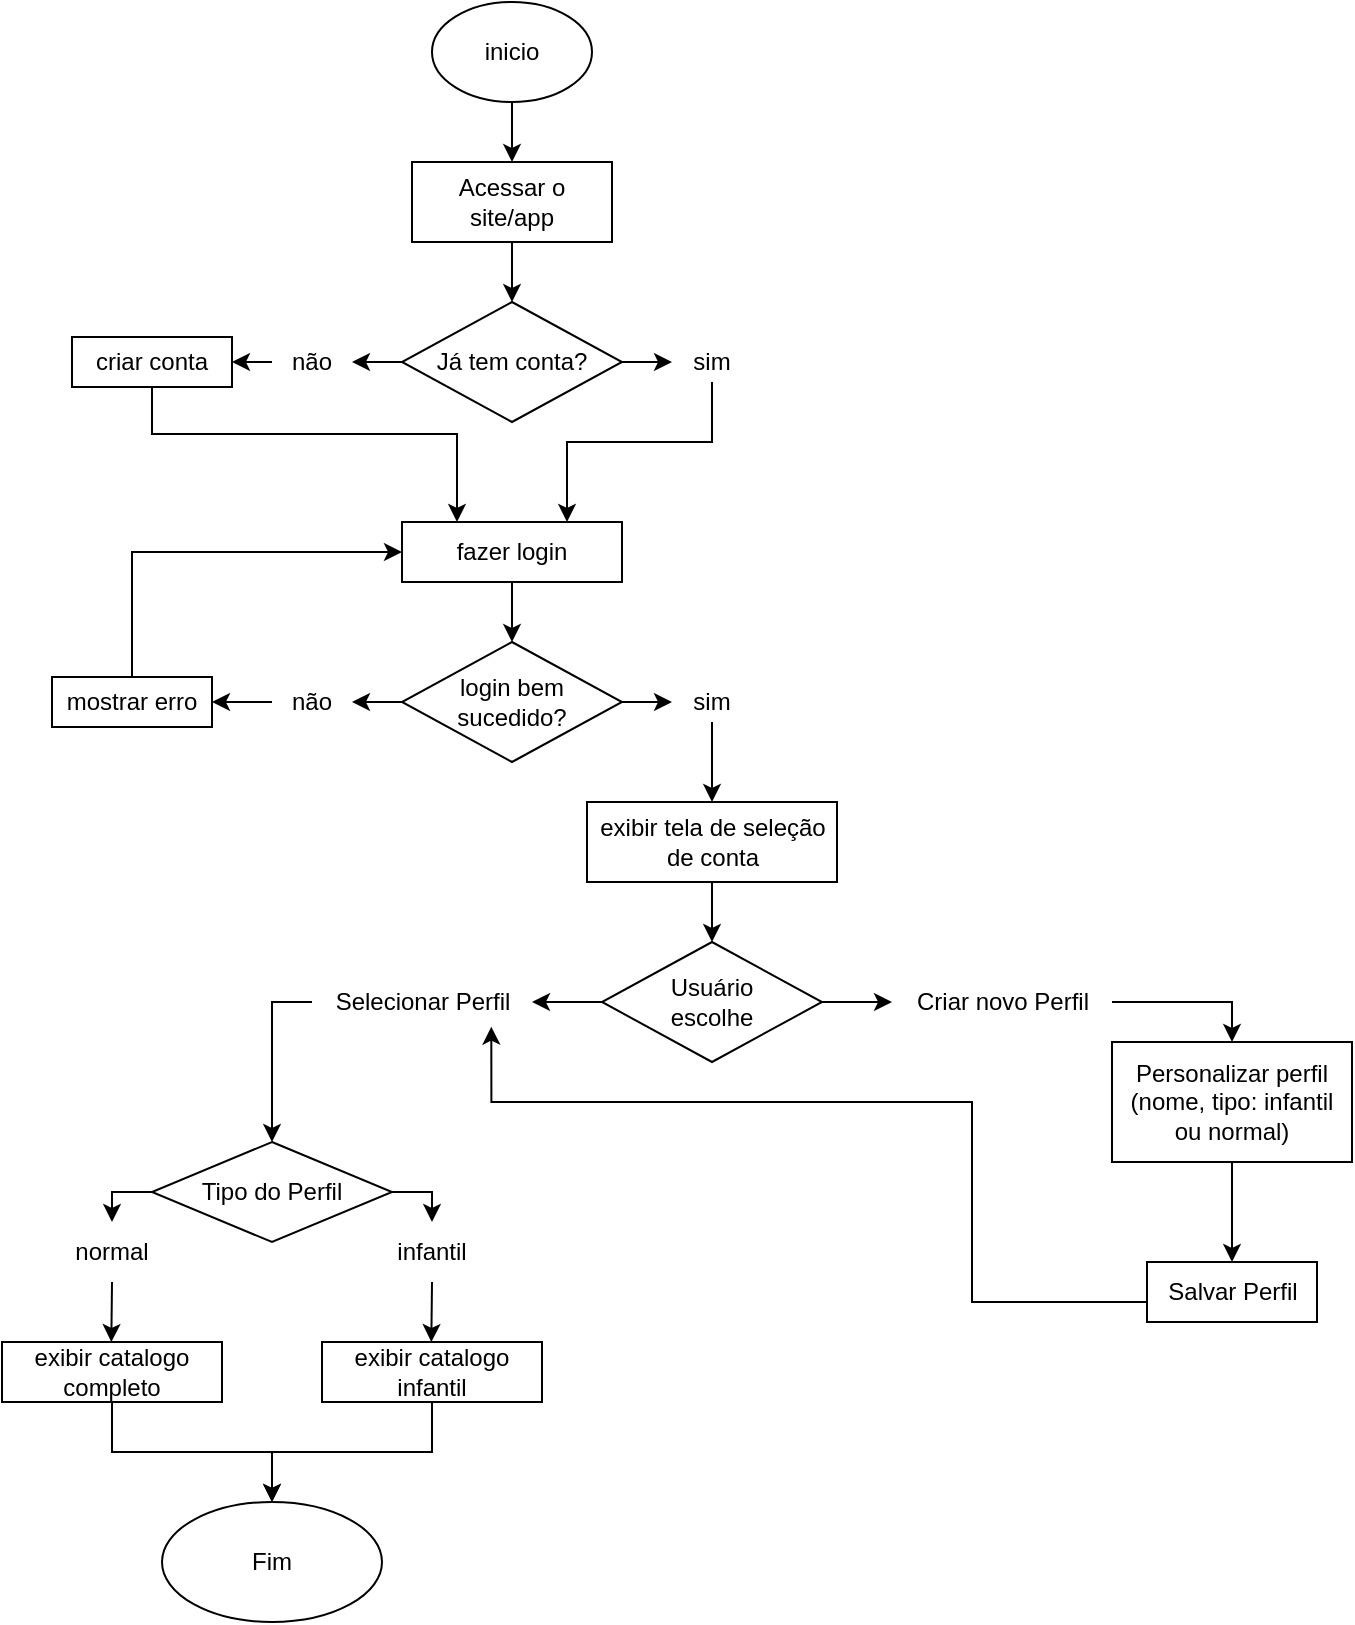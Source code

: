 <mxfile version="26.2.14">
  <diagram name="Página-1" id="O2-HYL0ArtMG39jxVnZ6">
    <mxGraphModel dx="872" dy="439" grid="1" gridSize="10" guides="1" tooltips="1" connect="1" arrows="1" fold="1" page="1" pageScale="1" pageWidth="827" pageHeight="1169" math="0" shadow="0">
      <root>
        <mxCell id="0" />
        <mxCell id="1" parent="0" />
        <mxCell id="yLvsmtK8ATG3TMYIrcy--1" value="" style="group" parent="1" vertex="1" connectable="0">
          <mxGeometry x="60" y="70" width="675" height="810" as="geometry" />
        </mxCell>
        <mxCell id="yLvsmtK8ATG3TMYIrcy--2" value="" style="edgeStyle=orthogonalEdgeStyle;rounded=0;orthogonalLoop=1;jettySize=auto;html=1;" parent="yLvsmtK8ATG3TMYIrcy--1" source="yLvsmtK8ATG3TMYIrcy--3" edge="1">
          <mxGeometry relative="1" as="geometry">
            <mxPoint x="255" y="80" as="targetPoint" />
          </mxGeometry>
        </mxCell>
        <mxCell id="yLvsmtK8ATG3TMYIrcy--3" value="inicio" style="ellipse;whiteSpace=wrap;html=1;" parent="yLvsmtK8ATG3TMYIrcy--1" vertex="1">
          <mxGeometry x="215" width="80" height="50" as="geometry" />
        </mxCell>
        <mxCell id="yLvsmtK8ATG3TMYIrcy--4" style="edgeStyle=orthogonalEdgeStyle;rounded=0;orthogonalLoop=1;jettySize=auto;html=1;" parent="yLvsmtK8ATG3TMYIrcy--1" source="yLvsmtK8ATG3TMYIrcy--5" target="yLvsmtK8ATG3TMYIrcy--8" edge="1">
          <mxGeometry relative="1" as="geometry">
            <mxPoint x="255" y="150" as="targetPoint" />
          </mxGeometry>
        </mxCell>
        <mxCell id="yLvsmtK8ATG3TMYIrcy--5" value="Acessar o site/app" style="whiteSpace=wrap;html=1;" parent="yLvsmtK8ATG3TMYIrcy--1" vertex="1">
          <mxGeometry x="205" y="80" width="100" height="40" as="geometry" />
        </mxCell>
        <mxCell id="yLvsmtK8ATG3TMYIrcy--6" style="edgeStyle=orthogonalEdgeStyle;rounded=0;orthogonalLoop=1;jettySize=auto;html=1;exitX=0;exitY=0.5;exitDx=0;exitDy=0;" parent="yLvsmtK8ATG3TMYIrcy--1" source="yLvsmtK8ATG3TMYIrcy--8" edge="1">
          <mxGeometry relative="1" as="geometry">
            <mxPoint x="175" y="180" as="targetPoint" />
            <Array as="points">
              <mxPoint x="175" y="180" />
            </Array>
          </mxGeometry>
        </mxCell>
        <mxCell id="yLvsmtK8ATG3TMYIrcy--7" style="edgeStyle=orthogonalEdgeStyle;rounded=0;orthogonalLoop=1;jettySize=auto;html=1;exitX=1;exitY=0.5;exitDx=0;exitDy=0;" parent="yLvsmtK8ATG3TMYIrcy--1" source="yLvsmtK8ATG3TMYIrcy--8" edge="1">
          <mxGeometry relative="1" as="geometry">
            <mxPoint x="335" y="180" as="targetPoint" />
          </mxGeometry>
        </mxCell>
        <mxCell id="yLvsmtK8ATG3TMYIrcy--8" value="Já tem conta?" style="rhombus;whiteSpace=wrap;html=1;" parent="yLvsmtK8ATG3TMYIrcy--1" vertex="1">
          <mxGeometry x="200" y="150" width="110" height="60" as="geometry" />
        </mxCell>
        <mxCell id="yLvsmtK8ATG3TMYIrcy--9" style="edgeStyle=orthogonalEdgeStyle;rounded=0;orthogonalLoop=1;jettySize=auto;html=1;entryX=0.75;entryY=0;entryDx=0;entryDy=0;" parent="yLvsmtK8ATG3TMYIrcy--1" source="yLvsmtK8ATG3TMYIrcy--10" target="yLvsmtK8ATG3TMYIrcy--16" edge="1">
          <mxGeometry relative="1" as="geometry">
            <mxPoint x="285" y="220" as="targetPoint" />
            <Array as="points">
              <mxPoint x="355" y="220" />
              <mxPoint x="283" y="220" />
            </Array>
          </mxGeometry>
        </mxCell>
        <mxCell id="yLvsmtK8ATG3TMYIrcy--10" value="sim" style="text;strokeColor=none;align=center;fillColor=none;html=1;verticalAlign=middle;whiteSpace=wrap;rounded=0;" parent="yLvsmtK8ATG3TMYIrcy--1" vertex="1">
          <mxGeometry x="335" y="170" width="40" height="20" as="geometry" />
        </mxCell>
        <mxCell id="yLvsmtK8ATG3TMYIrcy--11" style="edgeStyle=orthogonalEdgeStyle;rounded=0;orthogonalLoop=1;jettySize=auto;html=1;" parent="yLvsmtK8ATG3TMYIrcy--1" source="yLvsmtK8ATG3TMYIrcy--12" edge="1">
          <mxGeometry relative="1" as="geometry">
            <mxPoint x="115" y="180" as="targetPoint" />
          </mxGeometry>
        </mxCell>
        <mxCell id="yLvsmtK8ATG3TMYIrcy--12" value="&lt;font style=&quot;vertical-align: inherit;&quot;&gt;&lt;font style=&quot;vertical-align: inherit;&quot;&gt;não&lt;/font&gt;&lt;/font&gt;" style="text;strokeColor=none;align=center;fillColor=none;html=1;verticalAlign=middle;whiteSpace=wrap;rounded=0;" parent="yLvsmtK8ATG3TMYIrcy--1" vertex="1">
          <mxGeometry x="135" y="170" width="40" height="20" as="geometry" />
        </mxCell>
        <mxCell id="yLvsmtK8ATG3TMYIrcy--13" style="edgeStyle=orthogonalEdgeStyle;rounded=0;orthogonalLoop=1;jettySize=auto;html=1;entryX=0.25;entryY=0;entryDx=0;entryDy=0;" parent="yLvsmtK8ATG3TMYIrcy--1" source="yLvsmtK8ATG3TMYIrcy--14" target="yLvsmtK8ATG3TMYIrcy--16" edge="1">
          <mxGeometry relative="1" as="geometry">
            <mxPoint x="205" y="216" as="targetPoint" />
            <Array as="points">
              <mxPoint x="75" y="216" />
              <mxPoint x="228" y="216" />
            </Array>
          </mxGeometry>
        </mxCell>
        <mxCell id="yLvsmtK8ATG3TMYIrcy--14" value="criar conta" style="rounded=0;whiteSpace=wrap;html=1;" parent="yLvsmtK8ATG3TMYIrcy--1" vertex="1">
          <mxGeometry x="35" y="167.5" width="80" height="25" as="geometry" />
        </mxCell>
        <mxCell id="yLvsmtK8ATG3TMYIrcy--15" style="edgeStyle=orthogonalEdgeStyle;rounded=0;orthogonalLoop=1;jettySize=auto;html=1;" parent="yLvsmtK8ATG3TMYIrcy--1" source="yLvsmtK8ATG3TMYIrcy--16" target="yLvsmtK8ATG3TMYIrcy--19" edge="1">
          <mxGeometry relative="1" as="geometry">
            <mxPoint x="255" y="320" as="targetPoint" />
          </mxGeometry>
        </mxCell>
        <mxCell id="yLvsmtK8ATG3TMYIrcy--16" value="fazer login" style="rounded=0;whiteSpace=wrap;html=1;" parent="yLvsmtK8ATG3TMYIrcy--1" vertex="1">
          <mxGeometry x="200" y="260" width="110" height="30" as="geometry" />
        </mxCell>
        <mxCell id="yLvsmtK8ATG3TMYIrcy--17" style="edgeStyle=orthogonalEdgeStyle;rounded=0;orthogonalLoop=1;jettySize=auto;html=1;exitX=0;exitY=0.5;exitDx=0;exitDy=0;" parent="yLvsmtK8ATG3TMYIrcy--1" source="yLvsmtK8ATG3TMYIrcy--19" edge="1">
          <mxGeometry relative="1" as="geometry">
            <mxPoint x="175" y="350" as="targetPoint" />
          </mxGeometry>
        </mxCell>
        <mxCell id="yLvsmtK8ATG3TMYIrcy--18" style="edgeStyle=orthogonalEdgeStyle;rounded=0;orthogonalLoop=1;jettySize=auto;html=1;" parent="yLvsmtK8ATG3TMYIrcy--1" source="yLvsmtK8ATG3TMYIrcy--19" edge="1">
          <mxGeometry relative="1" as="geometry">
            <mxPoint x="335" y="350" as="targetPoint" />
          </mxGeometry>
        </mxCell>
        <mxCell id="yLvsmtK8ATG3TMYIrcy--19" value="&lt;font style=&quot;vertical-align: inherit;&quot;&gt;&lt;font style=&quot;vertical-align: inherit;&quot;&gt;&lt;font style=&quot;vertical-align: inherit;&quot;&gt;&lt;font style=&quot;vertical-align: inherit;&quot;&gt;&lt;font style=&quot;vertical-align: inherit;&quot;&gt;&lt;font style=&quot;vertical-align: inherit;&quot;&gt;login bem sucedido?&lt;/font&gt;&lt;/font&gt;&lt;/font&gt;&lt;/font&gt;&lt;/font&gt;&lt;/font&gt;" style="rhombus;whiteSpace=wrap;html=1;" parent="yLvsmtK8ATG3TMYIrcy--1" vertex="1">
          <mxGeometry x="200" y="320" width="110" height="60" as="geometry" />
        </mxCell>
        <mxCell id="yLvsmtK8ATG3TMYIrcy--20" style="edgeStyle=orthogonalEdgeStyle;rounded=0;orthogonalLoop=1;jettySize=auto;html=1;" parent="yLvsmtK8ATG3TMYIrcy--1" source="yLvsmtK8ATG3TMYIrcy--21" edge="1">
          <mxGeometry relative="1" as="geometry">
            <mxPoint x="355" y="400" as="targetPoint" />
          </mxGeometry>
        </mxCell>
        <mxCell id="yLvsmtK8ATG3TMYIrcy--21" value="sim" style="text;strokeColor=none;align=center;fillColor=none;html=1;verticalAlign=middle;whiteSpace=wrap;rounded=0;" parent="yLvsmtK8ATG3TMYIrcy--1" vertex="1">
          <mxGeometry x="335" y="340" width="40" height="20" as="geometry" />
        </mxCell>
        <mxCell id="yLvsmtK8ATG3TMYIrcy--22" style="edgeStyle=orthogonalEdgeStyle;rounded=0;orthogonalLoop=1;jettySize=auto;html=1;" parent="yLvsmtK8ATG3TMYIrcy--1" source="yLvsmtK8ATG3TMYIrcy--23" edge="1">
          <mxGeometry relative="1" as="geometry">
            <mxPoint x="105" y="350" as="targetPoint" />
          </mxGeometry>
        </mxCell>
        <mxCell id="yLvsmtK8ATG3TMYIrcy--23" value="&lt;font style=&quot;vertical-align: inherit;&quot;&gt;&lt;font style=&quot;vertical-align: inherit;&quot;&gt;não&lt;/font&gt;&lt;/font&gt;" style="text;strokeColor=none;align=center;fillColor=none;html=1;verticalAlign=middle;whiteSpace=wrap;rounded=0;" parent="yLvsmtK8ATG3TMYIrcy--1" vertex="1">
          <mxGeometry x="135" y="340" width="40" height="20" as="geometry" />
        </mxCell>
        <mxCell id="awdXNa8HtrdBRGYulcRm-1" style="edgeStyle=orthogonalEdgeStyle;rounded=0;orthogonalLoop=1;jettySize=auto;html=1;entryX=0;entryY=0.5;entryDx=0;entryDy=0;" edge="1" parent="yLvsmtK8ATG3TMYIrcy--1" source="yLvsmtK8ATG3TMYIrcy--25" target="yLvsmtK8ATG3TMYIrcy--16">
          <mxGeometry relative="1" as="geometry">
            <mxPoint x="65" y="270" as="targetPoint" />
            <Array as="points">
              <mxPoint x="65" y="275" />
            </Array>
          </mxGeometry>
        </mxCell>
        <mxCell id="yLvsmtK8ATG3TMYIrcy--25" value="&lt;font style=&quot;vertical-align: inherit;&quot;&gt;&lt;font style=&quot;vertical-align: inherit;&quot;&gt;mostrar erro&lt;/font&gt;&lt;/font&gt;" style="rounded=0;whiteSpace=wrap;html=1;" parent="yLvsmtK8ATG3TMYIrcy--1" vertex="1">
          <mxGeometry x="25" y="337.5" width="80" height="25" as="geometry" />
        </mxCell>
        <mxCell id="yLvsmtK8ATG3TMYIrcy--27" style="edgeStyle=orthogonalEdgeStyle;rounded=0;orthogonalLoop=1;jettySize=auto;html=1;" parent="yLvsmtK8ATG3TMYIrcy--1" source="yLvsmtK8ATG3TMYIrcy--28" edge="1">
          <mxGeometry relative="1" as="geometry">
            <mxPoint x="355" y="470" as="targetPoint" />
          </mxGeometry>
        </mxCell>
        <mxCell id="yLvsmtK8ATG3TMYIrcy--28" value="&lt;font style=&quot;vertical-align: inherit;&quot;&gt;&lt;font style=&quot;vertical-align: inherit;&quot;&gt;exibir tela de seleção de conta&lt;/font&gt;&lt;/font&gt;" style="rounded=0;whiteSpace=wrap;html=1;" parent="yLvsmtK8ATG3TMYIrcy--1" vertex="1">
          <mxGeometry x="292.5" y="400" width="125" height="40" as="geometry" />
        </mxCell>
        <mxCell id="yLvsmtK8ATG3TMYIrcy--29" style="edgeStyle=orthogonalEdgeStyle;rounded=0;orthogonalLoop=1;jettySize=auto;html=1;" parent="yLvsmtK8ATG3TMYIrcy--1" source="yLvsmtK8ATG3TMYIrcy--31" edge="1">
          <mxGeometry relative="1" as="geometry">
            <mxPoint x="265" y="500" as="targetPoint" />
          </mxGeometry>
        </mxCell>
        <mxCell id="yLvsmtK8ATG3TMYIrcy--30" style="edgeStyle=orthogonalEdgeStyle;rounded=0;orthogonalLoop=1;jettySize=auto;html=1;" parent="yLvsmtK8ATG3TMYIrcy--1" source="yLvsmtK8ATG3TMYIrcy--31" edge="1">
          <mxGeometry relative="1" as="geometry">
            <mxPoint x="445" y="500" as="targetPoint" />
          </mxGeometry>
        </mxCell>
        <mxCell id="yLvsmtK8ATG3TMYIrcy--31" value="" style="rhombus;whiteSpace=wrap;html=1;" parent="yLvsmtK8ATG3TMYIrcy--1" vertex="1">
          <mxGeometry x="300" y="470" width="110" height="60" as="geometry" />
        </mxCell>
        <mxCell id="yLvsmtK8ATG3TMYIrcy--32" value="&lt;font style=&quot;vertical-align: inherit;&quot;&gt;&lt;font style=&quot;vertical-align: inherit;&quot;&gt;Usuário escolhe&lt;/font&gt;&lt;/font&gt;" style="text;strokeColor=none;align=center;fillColor=none;html=1;verticalAlign=middle;whiteSpace=wrap;rounded=0;container=0;" parent="yLvsmtK8ATG3TMYIrcy--1" vertex="1">
          <mxGeometry x="325" y="485" width="60" height="30" as="geometry" />
        </mxCell>
        <mxCell id="yLvsmtK8ATG3TMYIrcy--33" style="edgeStyle=orthogonalEdgeStyle;rounded=0;orthogonalLoop=1;jettySize=auto;html=1;" parent="yLvsmtK8ATG3TMYIrcy--1" source="yLvsmtK8ATG3TMYIrcy--34" edge="1">
          <mxGeometry relative="1" as="geometry">
            <mxPoint x="135" y="570" as="targetPoint" />
          </mxGeometry>
        </mxCell>
        <mxCell id="yLvsmtK8ATG3TMYIrcy--34" value="&lt;font style=&quot;vertical-align: inherit;&quot;&gt;&lt;font style=&quot;vertical-align: inherit;&quot;&gt;&lt;font style=&quot;vertical-align: inherit;&quot;&gt;&lt;font style=&quot;vertical-align: inherit;&quot;&gt;Selecionar Perfil&lt;/font&gt;&lt;/font&gt;&lt;/font&gt;&lt;/font&gt;" style="text;html=1;align=center;verticalAlign=middle;resizable=0;points=[];autosize=1;strokeColor=none;fillColor=none;" parent="yLvsmtK8ATG3TMYIrcy--1" vertex="1">
          <mxGeometry x="155" y="485" width="110" height="30" as="geometry" />
        </mxCell>
        <mxCell id="yLvsmtK8ATG3TMYIrcy--35" style="edgeStyle=orthogonalEdgeStyle;rounded=0;orthogonalLoop=1;jettySize=auto;html=1;entryX=0.5;entryY=0;entryDx=0;entryDy=0;" parent="yLvsmtK8ATG3TMYIrcy--1" source="yLvsmtK8ATG3TMYIrcy--36" target="yLvsmtK8ATG3TMYIrcy--38" edge="1">
          <mxGeometry relative="1" as="geometry">
            <mxPoint x="615" y="510" as="targetPoint" />
            <Array as="points">
              <mxPoint x="615" y="500" />
            </Array>
          </mxGeometry>
        </mxCell>
        <mxCell id="yLvsmtK8ATG3TMYIrcy--36" value="&lt;font style=&quot;vertical-align: inherit;&quot;&gt;&lt;font style=&quot;vertical-align: inherit;&quot;&gt;&lt;font style=&quot;vertical-align: inherit;&quot;&gt;&lt;font style=&quot;vertical-align: inherit;&quot;&gt;Criar novo Perfil&lt;/font&gt;&lt;/font&gt;&lt;/font&gt;&lt;/font&gt;" style="text;html=1;align=center;verticalAlign=middle;resizable=0;points=[];autosize=1;strokeColor=none;fillColor=none;" parent="yLvsmtK8ATG3TMYIrcy--1" vertex="1">
          <mxGeometry x="445" y="485" width="110" height="30" as="geometry" />
        </mxCell>
        <mxCell id="yLvsmtK8ATG3TMYIrcy--37" value="" style="edgeStyle=orthogonalEdgeStyle;rounded=0;orthogonalLoop=1;jettySize=auto;html=1;" parent="yLvsmtK8ATG3TMYIrcy--1" source="yLvsmtK8ATG3TMYIrcy--38" target="yLvsmtK8ATG3TMYIrcy--40" edge="1">
          <mxGeometry relative="1" as="geometry" />
        </mxCell>
        <mxCell id="yLvsmtK8ATG3TMYIrcy--38" value="Personalizar perfil&lt;div&gt;(nome, tipo: infantil ou normal)&lt;/div&gt;" style="rounded=0;whiteSpace=wrap;html=1;" parent="yLvsmtK8ATG3TMYIrcy--1" vertex="1">
          <mxGeometry x="555" y="520.0" width="120" height="60" as="geometry" />
        </mxCell>
        <mxCell id="yLvsmtK8ATG3TMYIrcy--39" style="edgeStyle=orthogonalEdgeStyle;rounded=0;orthogonalLoop=1;jettySize=auto;html=1;entryX=0.815;entryY=0.911;entryDx=0;entryDy=0;entryPerimeter=0;" parent="yLvsmtK8ATG3TMYIrcy--1" source="yLvsmtK8ATG3TMYIrcy--40" target="yLvsmtK8ATG3TMYIrcy--34" edge="1">
          <mxGeometry relative="1" as="geometry">
            <mxPoint x="225.0" y="520.0" as="targetPoint" />
            <Array as="points">
              <mxPoint x="485" y="650" />
              <mxPoint x="485" y="550" />
              <mxPoint x="245" y="550" />
            </Array>
          </mxGeometry>
        </mxCell>
        <mxCell id="yLvsmtK8ATG3TMYIrcy--40" value="Salvar Perfil" style="whiteSpace=wrap;html=1;rounded=0;" parent="yLvsmtK8ATG3TMYIrcy--1" vertex="1">
          <mxGeometry x="572.5" y="630" width="85" height="30" as="geometry" />
        </mxCell>
        <mxCell id="yLvsmtK8ATG3TMYIrcy--41" style="edgeStyle=orthogonalEdgeStyle;rounded=0;orthogonalLoop=1;jettySize=auto;html=1;exitX=0;exitY=0.5;exitDx=0;exitDy=0;" parent="yLvsmtK8ATG3TMYIrcy--1" source="yLvsmtK8ATG3TMYIrcy--43" edge="1">
          <mxGeometry relative="1" as="geometry">
            <mxPoint x="55" y="610" as="targetPoint" />
          </mxGeometry>
        </mxCell>
        <mxCell id="yLvsmtK8ATG3TMYIrcy--42" style="edgeStyle=orthogonalEdgeStyle;rounded=0;orthogonalLoop=1;jettySize=auto;html=1;exitX=1;exitY=0.5;exitDx=0;exitDy=0;" parent="yLvsmtK8ATG3TMYIrcy--1" source="yLvsmtK8ATG3TMYIrcy--43" edge="1">
          <mxGeometry relative="1" as="geometry">
            <mxPoint x="215" y="610" as="targetPoint" />
            <Array as="points">
              <mxPoint x="215" y="595" />
            </Array>
          </mxGeometry>
        </mxCell>
        <mxCell id="yLvsmtK8ATG3TMYIrcy--43" value="Tipo do Perfil" style="rhombus;whiteSpace=wrap;html=1;" parent="yLvsmtK8ATG3TMYIrcy--1" vertex="1">
          <mxGeometry x="75" y="570" width="120" height="50" as="geometry" />
        </mxCell>
        <mxCell id="yLvsmtK8ATG3TMYIrcy--44" style="edgeStyle=orthogonalEdgeStyle;rounded=0;orthogonalLoop=1;jettySize=auto;html=1;exitX=0.5;exitY=1;exitDx=0;exitDy=0;" parent="yLvsmtK8ATG3TMYIrcy--1" source="yLvsmtK8ATG3TMYIrcy--45" edge="1">
          <mxGeometry relative="1" as="geometry">
            <mxPoint x="214.667" y="670" as="targetPoint" />
          </mxGeometry>
        </mxCell>
        <mxCell id="yLvsmtK8ATG3TMYIrcy--45" value="infantil" style="text;strokeColor=none;align=center;fillColor=none;html=1;verticalAlign=middle;whiteSpace=wrap;rounded=0;" parent="yLvsmtK8ATG3TMYIrcy--1" vertex="1">
          <mxGeometry x="195" y="610" width="40" height="30" as="geometry" />
        </mxCell>
        <mxCell id="yLvsmtK8ATG3TMYIrcy--46" style="edgeStyle=orthogonalEdgeStyle;rounded=0;orthogonalLoop=1;jettySize=auto;html=1;exitX=0.5;exitY=1;exitDx=0;exitDy=0;" parent="yLvsmtK8ATG3TMYIrcy--1" source="yLvsmtK8ATG3TMYIrcy--47" edge="1">
          <mxGeometry relative="1" as="geometry">
            <mxPoint x="54.667" y="670" as="targetPoint" />
          </mxGeometry>
        </mxCell>
        <mxCell id="yLvsmtK8ATG3TMYIrcy--47" value="&lt;font style=&quot;vertical-align: inherit;&quot;&gt;&lt;font style=&quot;vertical-align: inherit;&quot;&gt;normal&lt;/font&gt;&lt;/font&gt;" style="text;strokeColor=none;align=center;fillColor=none;html=1;verticalAlign=middle;whiteSpace=wrap;rounded=0;" parent="yLvsmtK8ATG3TMYIrcy--1" vertex="1">
          <mxGeometry x="35" y="610" width="40" height="30" as="geometry" />
        </mxCell>
        <mxCell id="yLvsmtK8ATG3TMYIrcy--48" style="edgeStyle=orthogonalEdgeStyle;rounded=0;orthogonalLoop=1;jettySize=auto;html=1;exitX=0.5;exitY=1;exitDx=0;exitDy=0;entryX=0.5;entryY=0;entryDx=0;entryDy=0;" parent="yLvsmtK8ATG3TMYIrcy--1" source="yLvsmtK8ATG3TMYIrcy--49" target="yLvsmtK8ATG3TMYIrcy--52" edge="1">
          <mxGeometry relative="1" as="geometry" />
        </mxCell>
        <mxCell id="yLvsmtK8ATG3TMYIrcy--49" value="exibir catalogo completo" style="rounded=0;whiteSpace=wrap;html=1;" parent="yLvsmtK8ATG3TMYIrcy--1" vertex="1">
          <mxGeometry y="670" width="110" height="30" as="geometry" />
        </mxCell>
        <mxCell id="yLvsmtK8ATG3TMYIrcy--50" style="edgeStyle=orthogonalEdgeStyle;rounded=0;orthogonalLoop=1;jettySize=auto;html=1;exitX=0.5;exitY=1;exitDx=0;exitDy=0;entryX=0.5;entryY=0;entryDx=0;entryDy=0;" parent="yLvsmtK8ATG3TMYIrcy--1" source="yLvsmtK8ATG3TMYIrcy--51" target="yLvsmtK8ATG3TMYIrcy--52" edge="1">
          <mxGeometry relative="1" as="geometry" />
        </mxCell>
        <mxCell id="yLvsmtK8ATG3TMYIrcy--51" value="exibir catalogo infantil" style="rounded=0;whiteSpace=wrap;html=1;" parent="yLvsmtK8ATG3TMYIrcy--1" vertex="1">
          <mxGeometry x="160" y="670" width="110" height="30" as="geometry" />
        </mxCell>
        <mxCell id="yLvsmtK8ATG3TMYIrcy--52" value="&lt;font style=&quot;vertical-align: inherit;&quot;&gt;&lt;font style=&quot;vertical-align: inherit;&quot;&gt;Fim&lt;/font&gt;&lt;/font&gt;" style="ellipse;whiteSpace=wrap;html=1;" parent="yLvsmtK8ATG3TMYIrcy--1" vertex="1">
          <mxGeometry x="80" y="750" width="110" height="60" as="geometry" />
        </mxCell>
      </root>
    </mxGraphModel>
  </diagram>
</mxfile>
